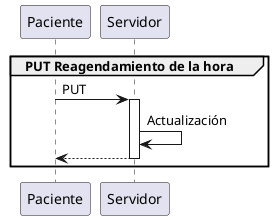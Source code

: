 @startuml

group PUT Reagendamiento de la hora
Paciente -> Servidor : PUT 
activate Servidor
Servidor -> Servidor : Actualización
return
end

@enduml